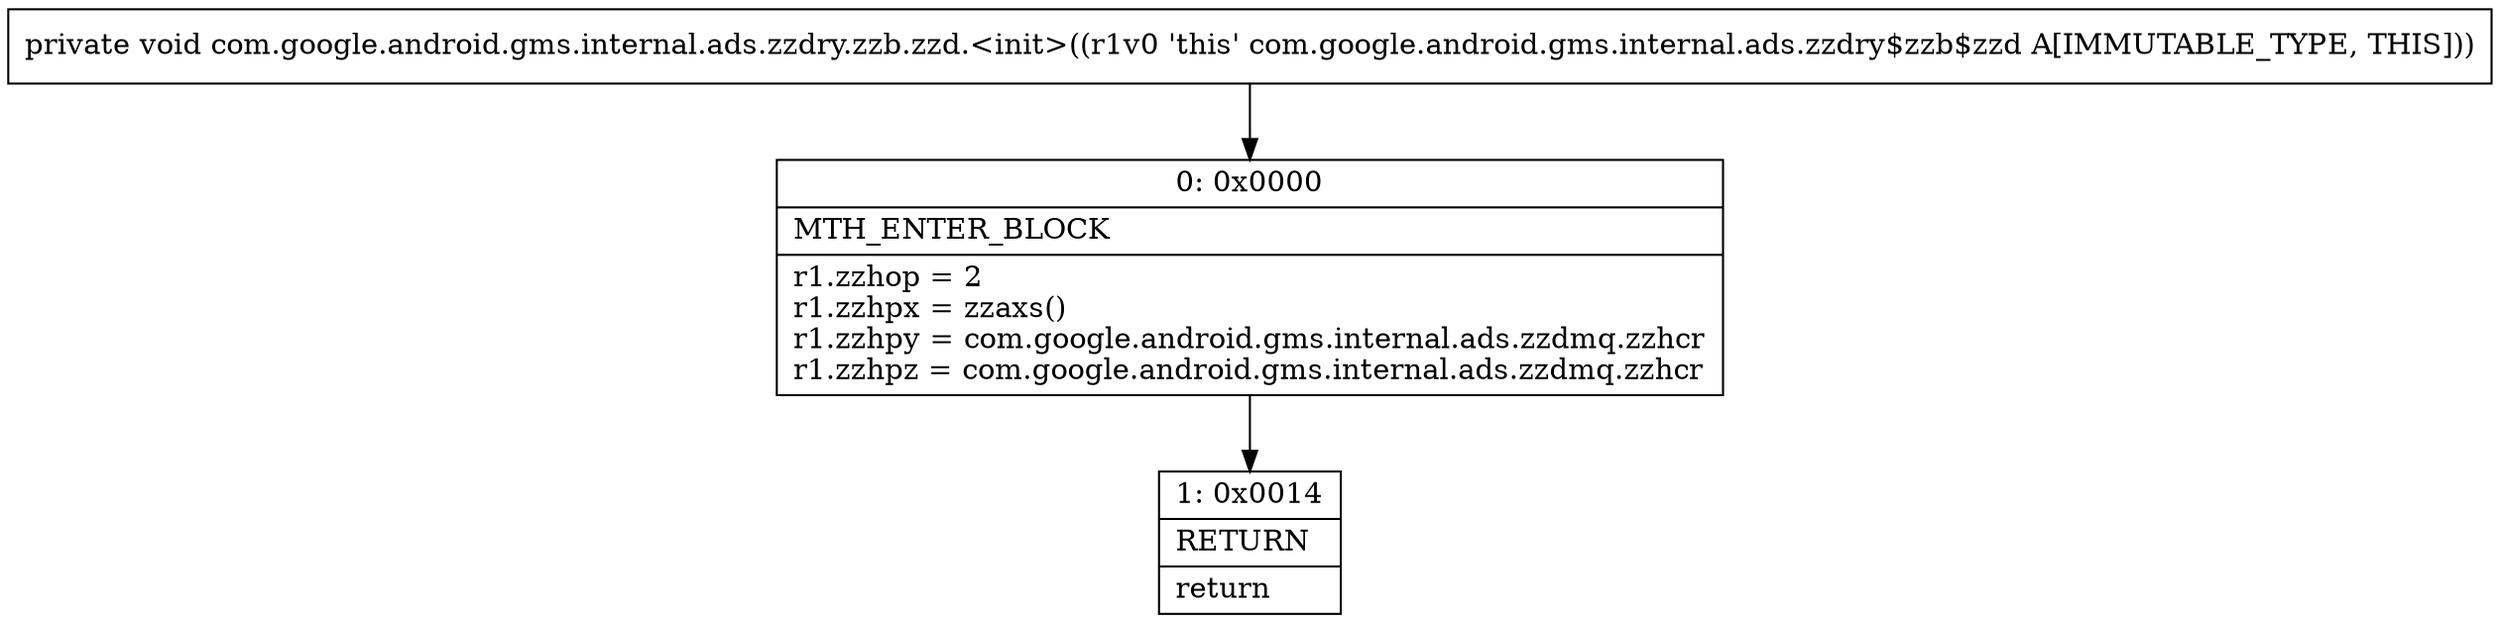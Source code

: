 digraph "CFG forcom.google.android.gms.internal.ads.zzdry.zzb.zzd.\<init\>()V" {
Node_0 [shape=record,label="{0\:\ 0x0000|MTH_ENTER_BLOCK\l|r1.zzhop = 2\lr1.zzhpx = zzaxs()\lr1.zzhpy = com.google.android.gms.internal.ads.zzdmq.zzhcr\lr1.zzhpz = com.google.android.gms.internal.ads.zzdmq.zzhcr\l}"];
Node_1 [shape=record,label="{1\:\ 0x0014|RETURN\l|return\l}"];
MethodNode[shape=record,label="{private void com.google.android.gms.internal.ads.zzdry.zzb.zzd.\<init\>((r1v0 'this' com.google.android.gms.internal.ads.zzdry$zzb$zzd A[IMMUTABLE_TYPE, THIS])) }"];
MethodNode -> Node_0;
Node_0 -> Node_1;
}

